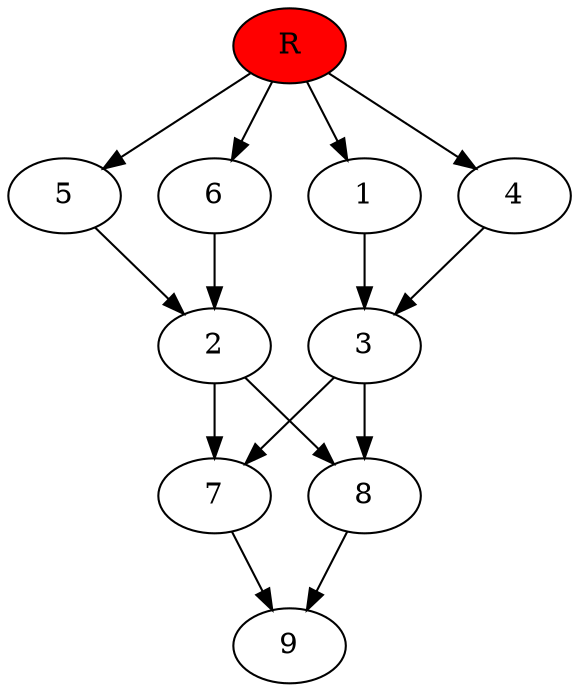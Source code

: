 digraph prb129 {
	1
	2
	3
	4
	5
	6
	7
	8
	R [fillcolor="#ff0000" style=filled]
	1 -> 3
	2 -> 7
	2 -> 8
	3 -> 7
	3 -> 8
	4 -> 3
	5 -> 2
	6 -> 2
	7 -> 9
	8 -> 9
	R -> 1
	R -> 4
	R -> 5
	R -> 6
}
